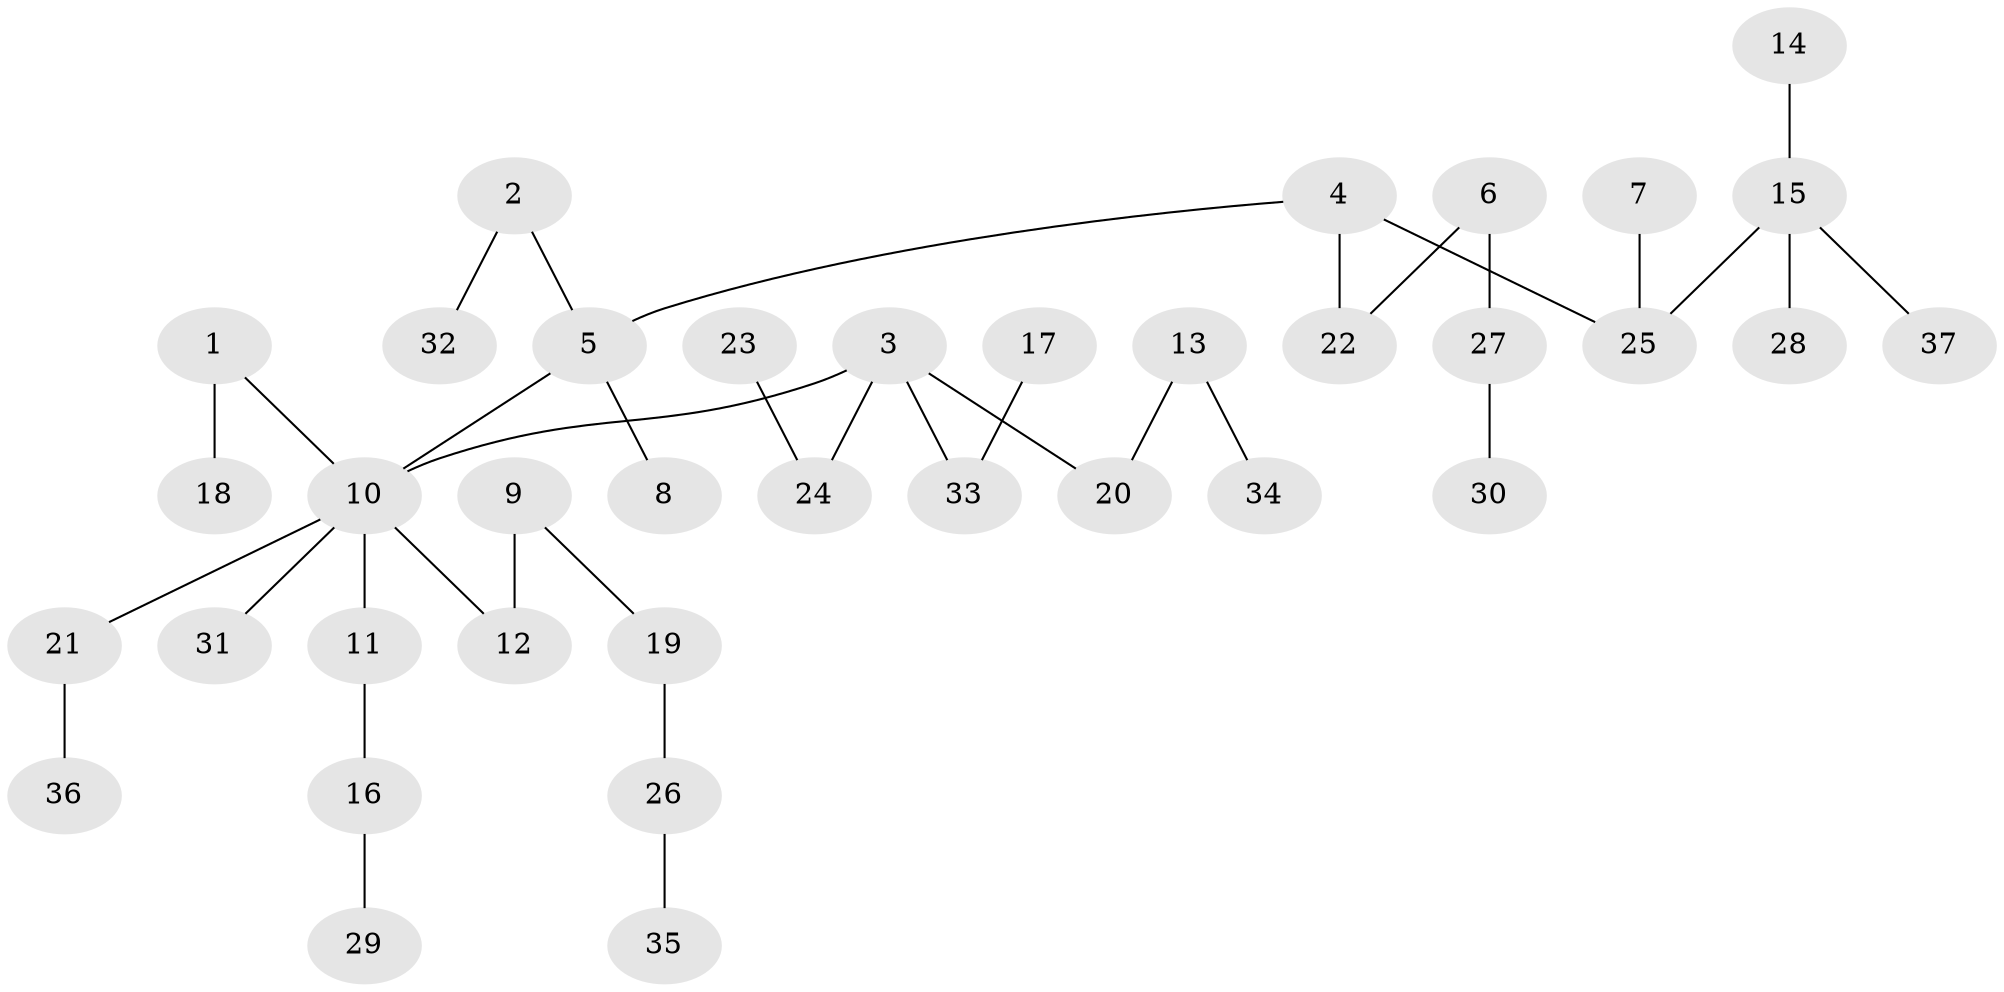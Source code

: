 // original degree distribution, {8: 0.016666666666666666, 5: 0.05, 2: 0.3333333333333333, 1: 0.45, 3: 0.13333333333333333, 4: 0.016666666666666666}
// Generated by graph-tools (version 1.1) at 2025/37/03/04/25 23:37:28]
// undirected, 37 vertices, 36 edges
graph export_dot {
  node [color=gray90,style=filled];
  1;
  2;
  3;
  4;
  5;
  6;
  7;
  8;
  9;
  10;
  11;
  12;
  13;
  14;
  15;
  16;
  17;
  18;
  19;
  20;
  21;
  22;
  23;
  24;
  25;
  26;
  27;
  28;
  29;
  30;
  31;
  32;
  33;
  34;
  35;
  36;
  37;
  1 -- 10 [weight=1.0];
  1 -- 18 [weight=1.0];
  2 -- 5 [weight=1.0];
  2 -- 32 [weight=1.0];
  3 -- 10 [weight=1.0];
  3 -- 20 [weight=1.0];
  3 -- 24 [weight=1.0];
  3 -- 33 [weight=1.0];
  4 -- 5 [weight=1.0];
  4 -- 22 [weight=1.0];
  4 -- 25 [weight=1.0];
  5 -- 8 [weight=1.0];
  5 -- 10 [weight=1.0];
  6 -- 22 [weight=1.0];
  6 -- 27 [weight=1.0];
  7 -- 25 [weight=1.0];
  9 -- 12 [weight=1.0];
  9 -- 19 [weight=1.0];
  10 -- 11 [weight=1.0];
  10 -- 12 [weight=1.0];
  10 -- 21 [weight=1.0];
  10 -- 31 [weight=1.0];
  11 -- 16 [weight=1.0];
  13 -- 20 [weight=1.0];
  13 -- 34 [weight=1.0];
  14 -- 15 [weight=1.0];
  15 -- 25 [weight=1.0];
  15 -- 28 [weight=1.0];
  15 -- 37 [weight=1.0];
  16 -- 29 [weight=1.0];
  17 -- 33 [weight=1.0];
  19 -- 26 [weight=1.0];
  21 -- 36 [weight=1.0];
  23 -- 24 [weight=1.0];
  26 -- 35 [weight=1.0];
  27 -- 30 [weight=1.0];
}
